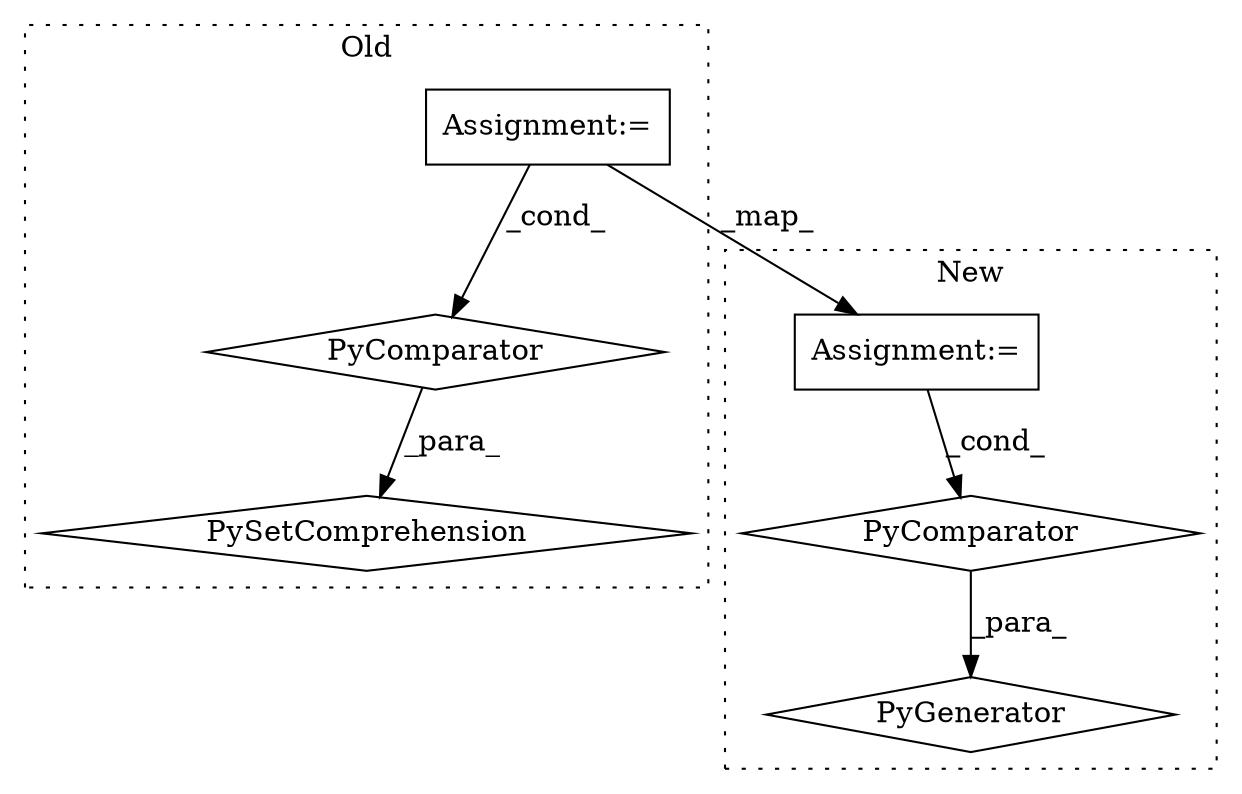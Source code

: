 digraph G {
subgraph cluster0 {
1 [label="PySetComprehension" a="111" s="1136" l="229" shape="diamond"];
4 [label="Assignment:=" a="7" s="1242" l="115" shape="box"];
5 [label="PyComparator" a="113" s="1242" l="115" shape="diamond"];
label = "Old";
style="dotted";
}
subgraph cluster1 {
2 [label="PyGenerator" a="107" s="1157" l="212" shape="diamond"];
3 [label="Assignment:=" a="7" s="1248" l="115" shape="box"];
6 [label="PyComparator" a="113" s="1248" l="115" shape="diamond"];
label = "New";
style="dotted";
}
3 -> 6 [label="_cond_"];
4 -> 3 [label="_map_"];
4 -> 5 [label="_cond_"];
5 -> 1 [label="_para_"];
6 -> 2 [label="_para_"];
}